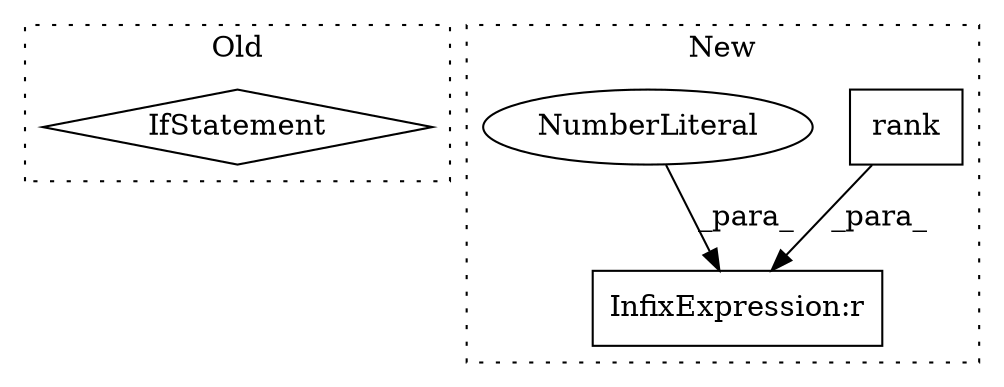 digraph G {
subgraph cluster0 {
1 [label="IfStatement" a="25" s="6170,6199" l="4,2" shape="diamond"];
label = "Old";
style="dotted";
}
subgraph cluster1 {
2 [label="rank" a="32" s="7525,7536" l="5,1" shape="box"];
3 [label="InfixExpression:r" a="27" s="7537" l="4" shape="box"];
4 [label="NumberLiteral" a="34" s="7541" l="1" shape="ellipse"];
label = "New";
style="dotted";
}
2 -> 3 [label="_para_"];
4 -> 3 [label="_para_"];
}
